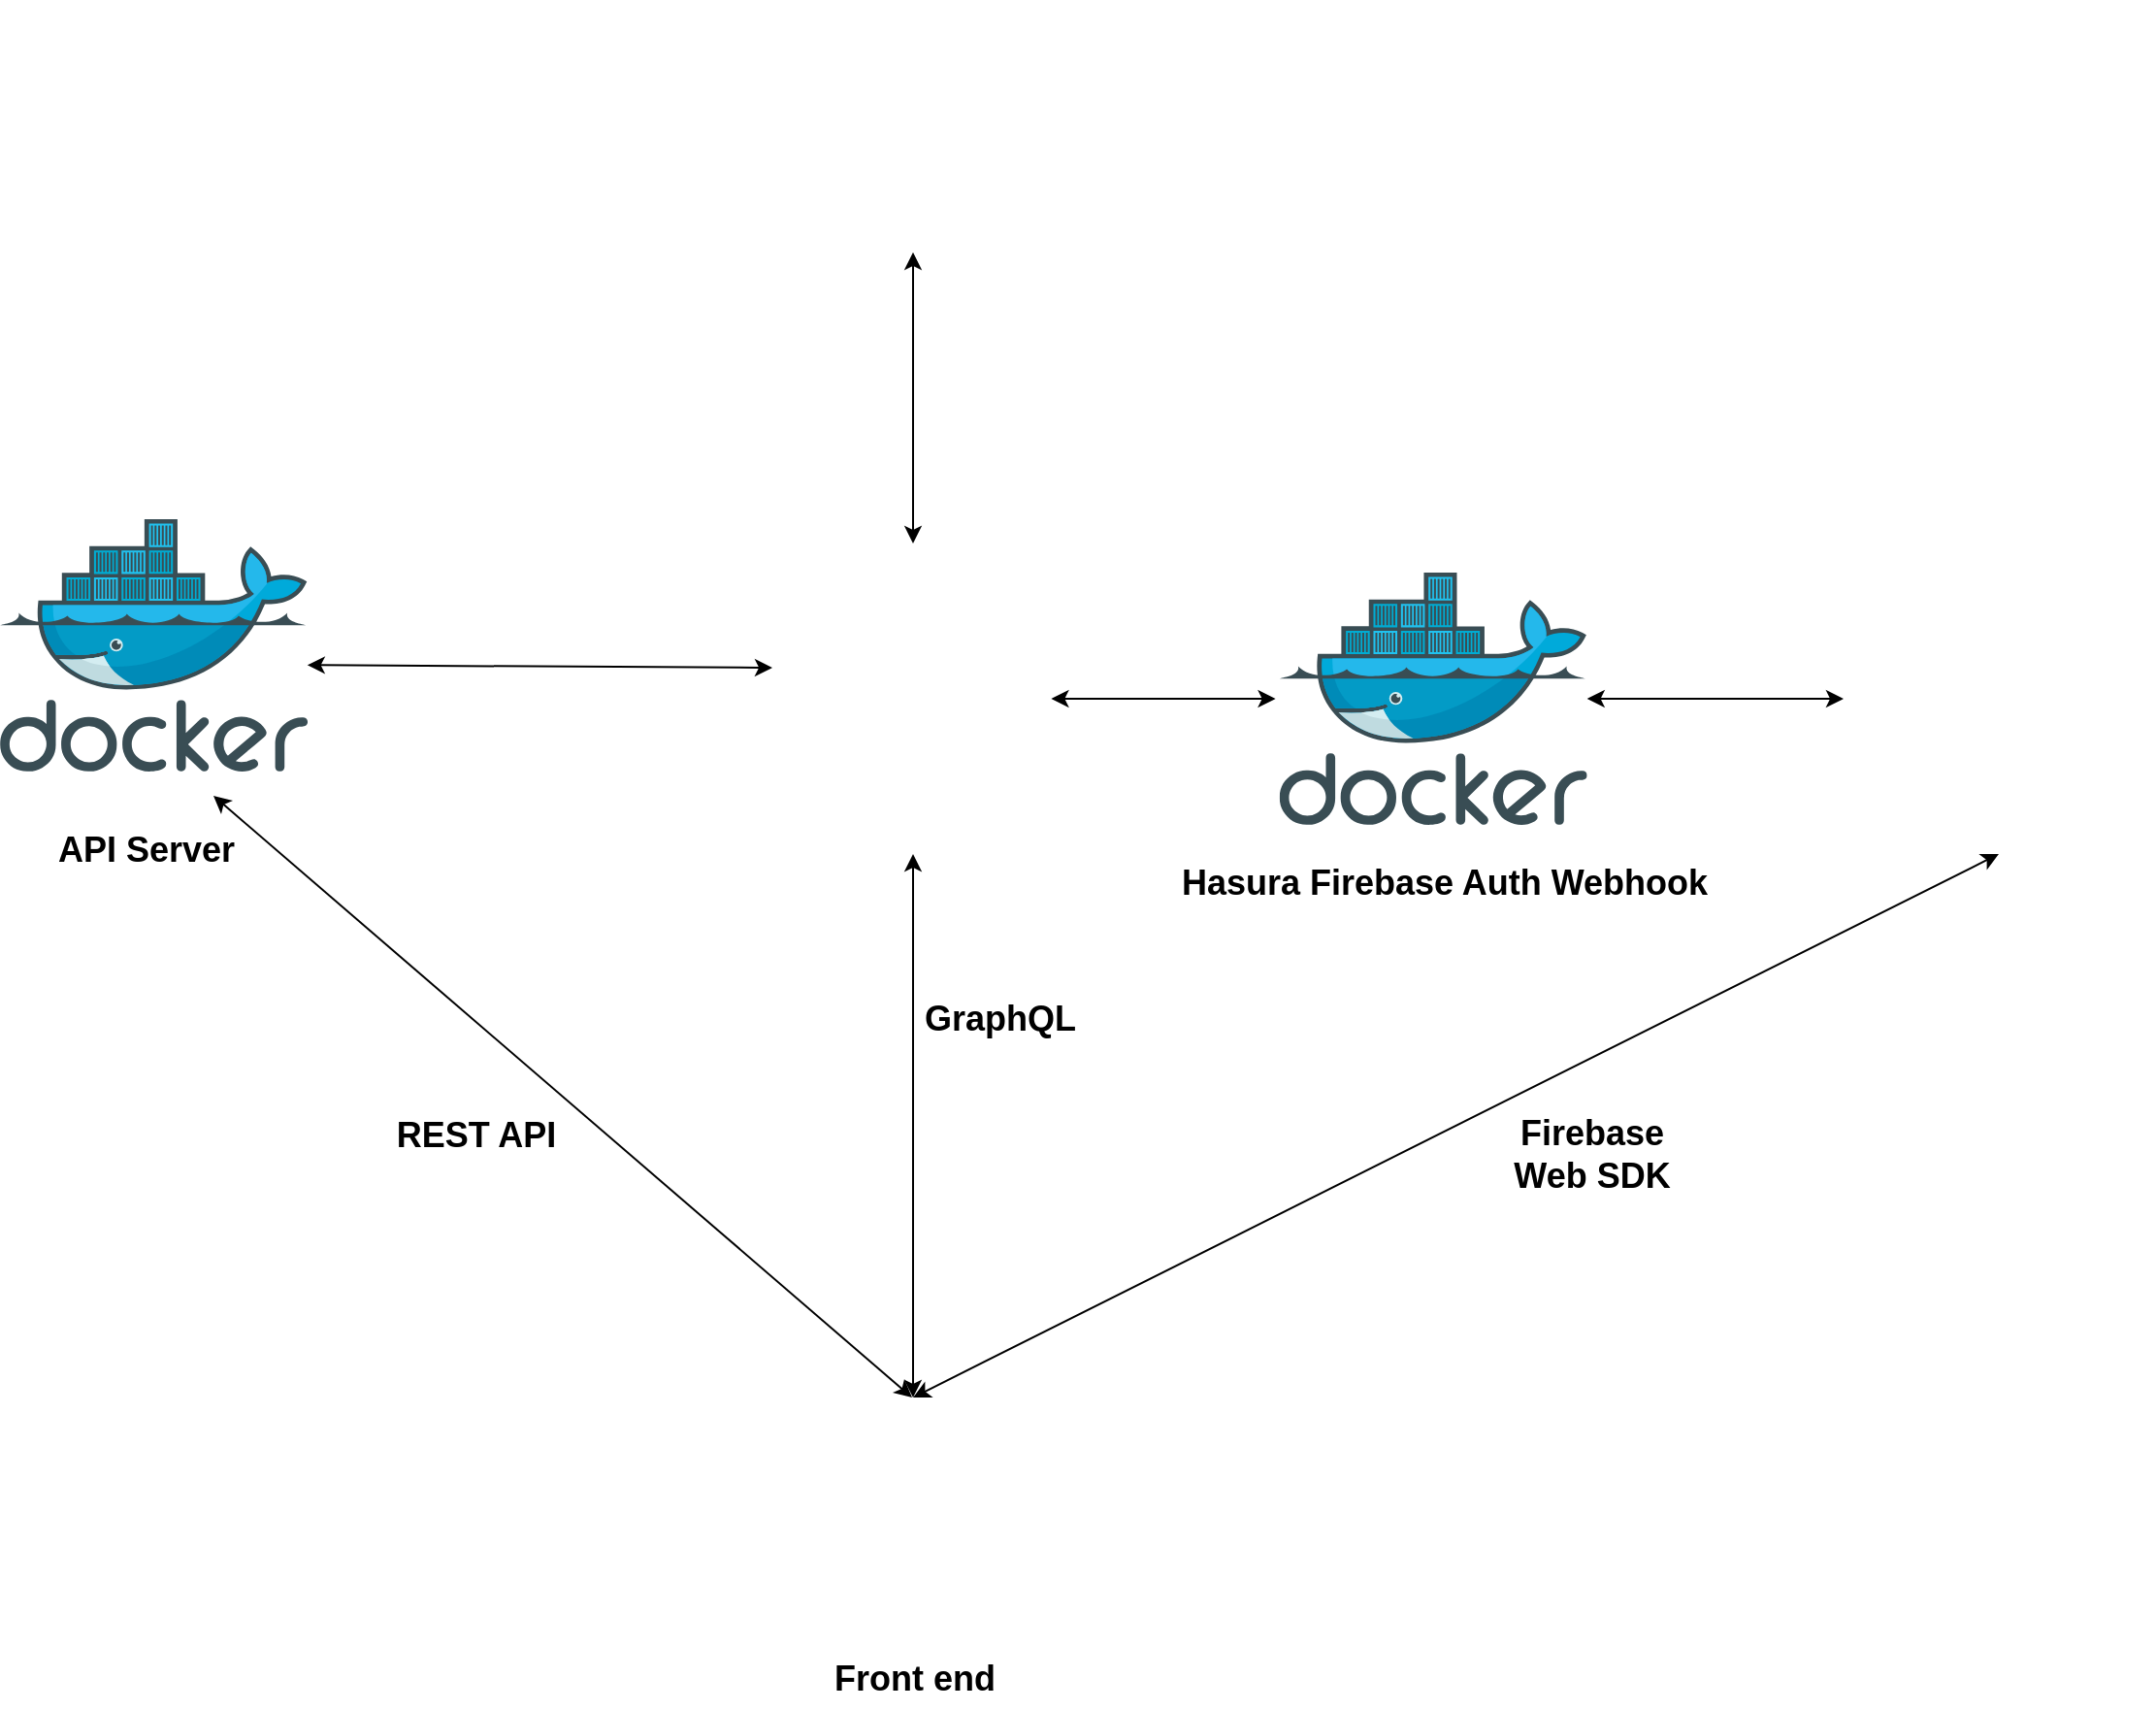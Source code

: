 <mxfile version="13.7.3" type="device"><diagram id="81EsH36St7Alt9hMq29K" name="Page-1"><mxGraphModel dx="1931" dy="1166" grid="1" gridSize="10" guides="1" tooltips="1" connect="1" arrows="1" fold="1" page="1" pageScale="1" pageWidth="850" pageHeight="1100" math="0" shadow="0"><root><mxCell id="0"/><mxCell id="1" parent="0"/><mxCell id="JpOLB3UISUP0EpPlWjKy-34" value="" style="shape=image;verticalLabelPosition=bottom;labelBackgroundColor=#ffffff;verticalAlign=top;aspect=fixed;imageAspect=0;image=https://nuxtjs.org/logos/nuxt-icon.png;" vertex="1" parent="1"><mxGeometry x="745.5" y="800" width="170" height="170" as="geometry"/></mxCell><mxCell id="JpOLB3UISUP0EpPlWjKy-5" value="" style="shape=image;verticalLabelPosition=bottom;labelBackgroundColor=#ffffff;verticalAlign=top;aspect=fixed;imageAspect=0;image=https://upload.wikimedia.org/wikipedia/commons/thumb/2/29/Postgresql_elephant.svg/1200px-Postgresql_elephant.svg.png;" vertex="1" parent="1"><mxGeometry x="767.5" y="100" width="126" height="130" as="geometry"/></mxCell><mxCell id="JpOLB3UISUP0EpPlWjKy-10" value="" style="shape=image;verticalLabelPosition=bottom;labelBackgroundColor=#ffffff;verticalAlign=top;aspect=fixed;imageAspect=0;image=https://www.globenewswire.com/Attachment/LogoDisplay/879700?lastModified=05%2F27%2F2020%2012%3A00%3A14&amp;size=2&amp;attachmentExternalGnwId=0&amp;v=2039613;" vertex="1" parent="1"><mxGeometry x="759.3" y="380" width="142.4" height="160" as="geometry"/></mxCell><mxCell id="JpOLB3UISUP0EpPlWjKy-12" value="" style="shape=image;verticalLabelPosition=bottom;labelBackgroundColor=#ffffff;verticalAlign=top;aspect=fixed;imageAspect=0;image=https://www.gstatic.com/devrel-devsite/prod/v85e39fe21f53c758adf6c791fb94a7a2182cff2705b3dc8ed7c59fc745471159/firebase/images/touchicon-180.png;" vertex="1" parent="1"><mxGeometry x="1310" y="380" width="160" height="160" as="geometry"/></mxCell><mxCell id="JpOLB3UISUP0EpPlWjKy-13" value="" style="aspect=fixed;html=1;points=[];align=center;image;fontSize=12;image=img/lib/mscae/Docker.svg;" vertex="1" parent="1"><mxGeometry x="1019.3" y="395" width="158.54" height="130" as="geometry"/></mxCell><mxCell id="JpOLB3UISUP0EpPlWjKy-15" value="" style="endArrow=classic;startArrow=classic;html=1;exitX=0.5;exitY=0;exitDx=0;exitDy=0;entryX=0.5;entryY=1;entryDx=0;entryDy=0;" edge="1" parent="1" source="JpOLB3UISUP0EpPlWjKy-10" target="JpOLB3UISUP0EpPlWjKy-5"><mxGeometry width="50" height="50" relative="1" as="geometry"><mxPoint x="899.3" y="360" as="sourcePoint"/><mxPoint x="949.3" y="310" as="targetPoint"/></mxGeometry></mxCell><mxCell id="JpOLB3UISUP0EpPlWjKy-16" value="" style="endArrow=classic;startArrow=classic;html=1;" edge="1" parent="1" source="JpOLB3UISUP0EpPlWjKy-10"><mxGeometry width="50" height="50" relative="1" as="geometry"><mxPoint x="899.3" y="360" as="sourcePoint"/><mxPoint x="1017.3" y="460" as="targetPoint"/></mxGeometry></mxCell><mxCell id="JpOLB3UISUP0EpPlWjKy-17" value="" style="endArrow=classic;startArrow=classic;html=1;entryX=0;entryY=0.5;entryDx=0;entryDy=0;" edge="1" parent="1" source="JpOLB3UISUP0EpPlWjKy-13" target="JpOLB3UISUP0EpPlWjKy-12"><mxGeometry width="50" height="50" relative="1" as="geometry"><mxPoint x="899.3" y="360" as="sourcePoint"/><mxPoint x="949.3" y="310" as="targetPoint"/></mxGeometry></mxCell><mxCell id="JpOLB3UISUP0EpPlWjKy-19" value="" style="endArrow=classic;startArrow=classic;html=1;exitX=0.5;exitY=0;exitDx=0;exitDy=0;" edge="1" parent="1" target="JpOLB3UISUP0EpPlWjKy-10"><mxGeometry width="50" height="50" relative="1" as="geometry"><mxPoint x="830.5" y="820.0" as="sourcePoint"/><mxPoint x="899.3" y="700" as="targetPoint"/></mxGeometry></mxCell><mxCell id="JpOLB3UISUP0EpPlWjKy-20" value="" style="endArrow=classic;startArrow=classic;html=1;entryX=0.5;entryY=1;entryDx=0;entryDy=0;exitX=0.5;exitY=0;exitDx=0;exitDy=0;" edge="1" parent="1" target="JpOLB3UISUP0EpPlWjKy-12"><mxGeometry width="50" height="50" relative="1" as="geometry"><mxPoint x="830.5" y="820.0" as="sourcePoint"/><mxPoint x="899.3" y="700" as="targetPoint"/></mxGeometry></mxCell><mxCell id="JpOLB3UISUP0EpPlWjKy-21" value="Hasura Firebase Auth Webhook" style="text;html=1;resizable=0;autosize=1;align=center;verticalAlign=middle;points=[];fillColor=none;strokeColor=none;rounded=0;fontStyle=1;fontSize=18;" vertex="1" parent="1"><mxGeometry x="959.3" y="540" width="290" height="30" as="geometry"/></mxCell><mxCell id="JpOLB3UISUP0EpPlWjKy-22" value="" style="aspect=fixed;html=1;points=[];align=center;image;fontSize=12;image=img/lib/mscae/Docker.svg;" vertex="1" parent="1"><mxGeometry x="360" y="367.5" width="158.54" height="130" as="geometry"/></mxCell><mxCell id="JpOLB3UISUP0EpPlWjKy-23" value="API Server" style="text;html=1;resizable=0;autosize=1;align=center;verticalAlign=middle;points=[];fillColor=none;strokeColor=none;rounded=0;fontStyle=1;fontSize=18;" vertex="1" parent="1"><mxGeometry x="380" y="522.5" width="110" height="30" as="geometry"/></mxCell><mxCell id="JpOLB3UISUP0EpPlWjKy-24" value="" style="endArrow=classic;startArrow=classic;html=1;fontSize=18;exitX=0.999;exitY=0.578;exitDx=0;exitDy=0;exitPerimeter=0;" edge="1" parent="1" source="JpOLB3UISUP0EpPlWjKy-22"><mxGeometry width="50" height="50" relative="1" as="geometry"><mxPoint x="810" y="420" as="sourcePoint"/><mxPoint x="758" y="444" as="targetPoint"/></mxGeometry></mxCell><mxCell id="JpOLB3UISUP0EpPlWjKy-25" value="" style="endArrow=classic;startArrow=classic;html=1;fontSize=18;" edge="1" parent="1"><mxGeometry width="50" height="50" relative="1" as="geometry"><mxPoint x="470" y="510" as="sourcePoint"/><mxPoint x="830" y="820" as="targetPoint"/></mxGeometry></mxCell><mxCell id="JpOLB3UISUP0EpPlWjKy-27" value="Front end" style="text;html=1;resizable=0;autosize=1;align=center;verticalAlign=middle;points=[];fillColor=none;strokeColor=none;rounded=0;fontStyle=1;fontSize=18;" vertex="1" parent="1"><mxGeometry x="780.5" y="950" width="100" height="30" as="geometry"/></mxCell><mxCell id="JpOLB3UISUP0EpPlWjKy-28" value="GraphQL" style="text;html=1;resizable=0;autosize=1;align=center;verticalAlign=middle;points=[];fillColor=none;strokeColor=none;rounded=0;fontStyle=1;fontSize=18;" vertex="1" parent="1"><mxGeometry x="830" y="610" width="90" height="30" as="geometry"/></mxCell><mxCell id="JpOLB3UISUP0EpPlWjKy-29" value="REST API" style="text;html=1;resizable=0;autosize=1;align=center;verticalAlign=middle;points=[];fillColor=none;strokeColor=none;rounded=0;fontStyle=1;fontSize=18;" vertex="1" parent="1"><mxGeometry x="555" y="670" width="100" height="30" as="geometry"/></mxCell><mxCell id="JpOLB3UISUP0EpPlWjKy-30" value="Firebase&lt;br&gt;Web SDK" style="text;html=1;resizable=0;autosize=1;align=center;verticalAlign=middle;points=[];fillColor=none;strokeColor=none;rounded=0;fontStyle=1;fontSize=18;" vertex="1" parent="1"><mxGeometry x="1130" y="670" width="100" height="50" as="geometry"/></mxCell></root></mxGraphModel></diagram></mxfile>